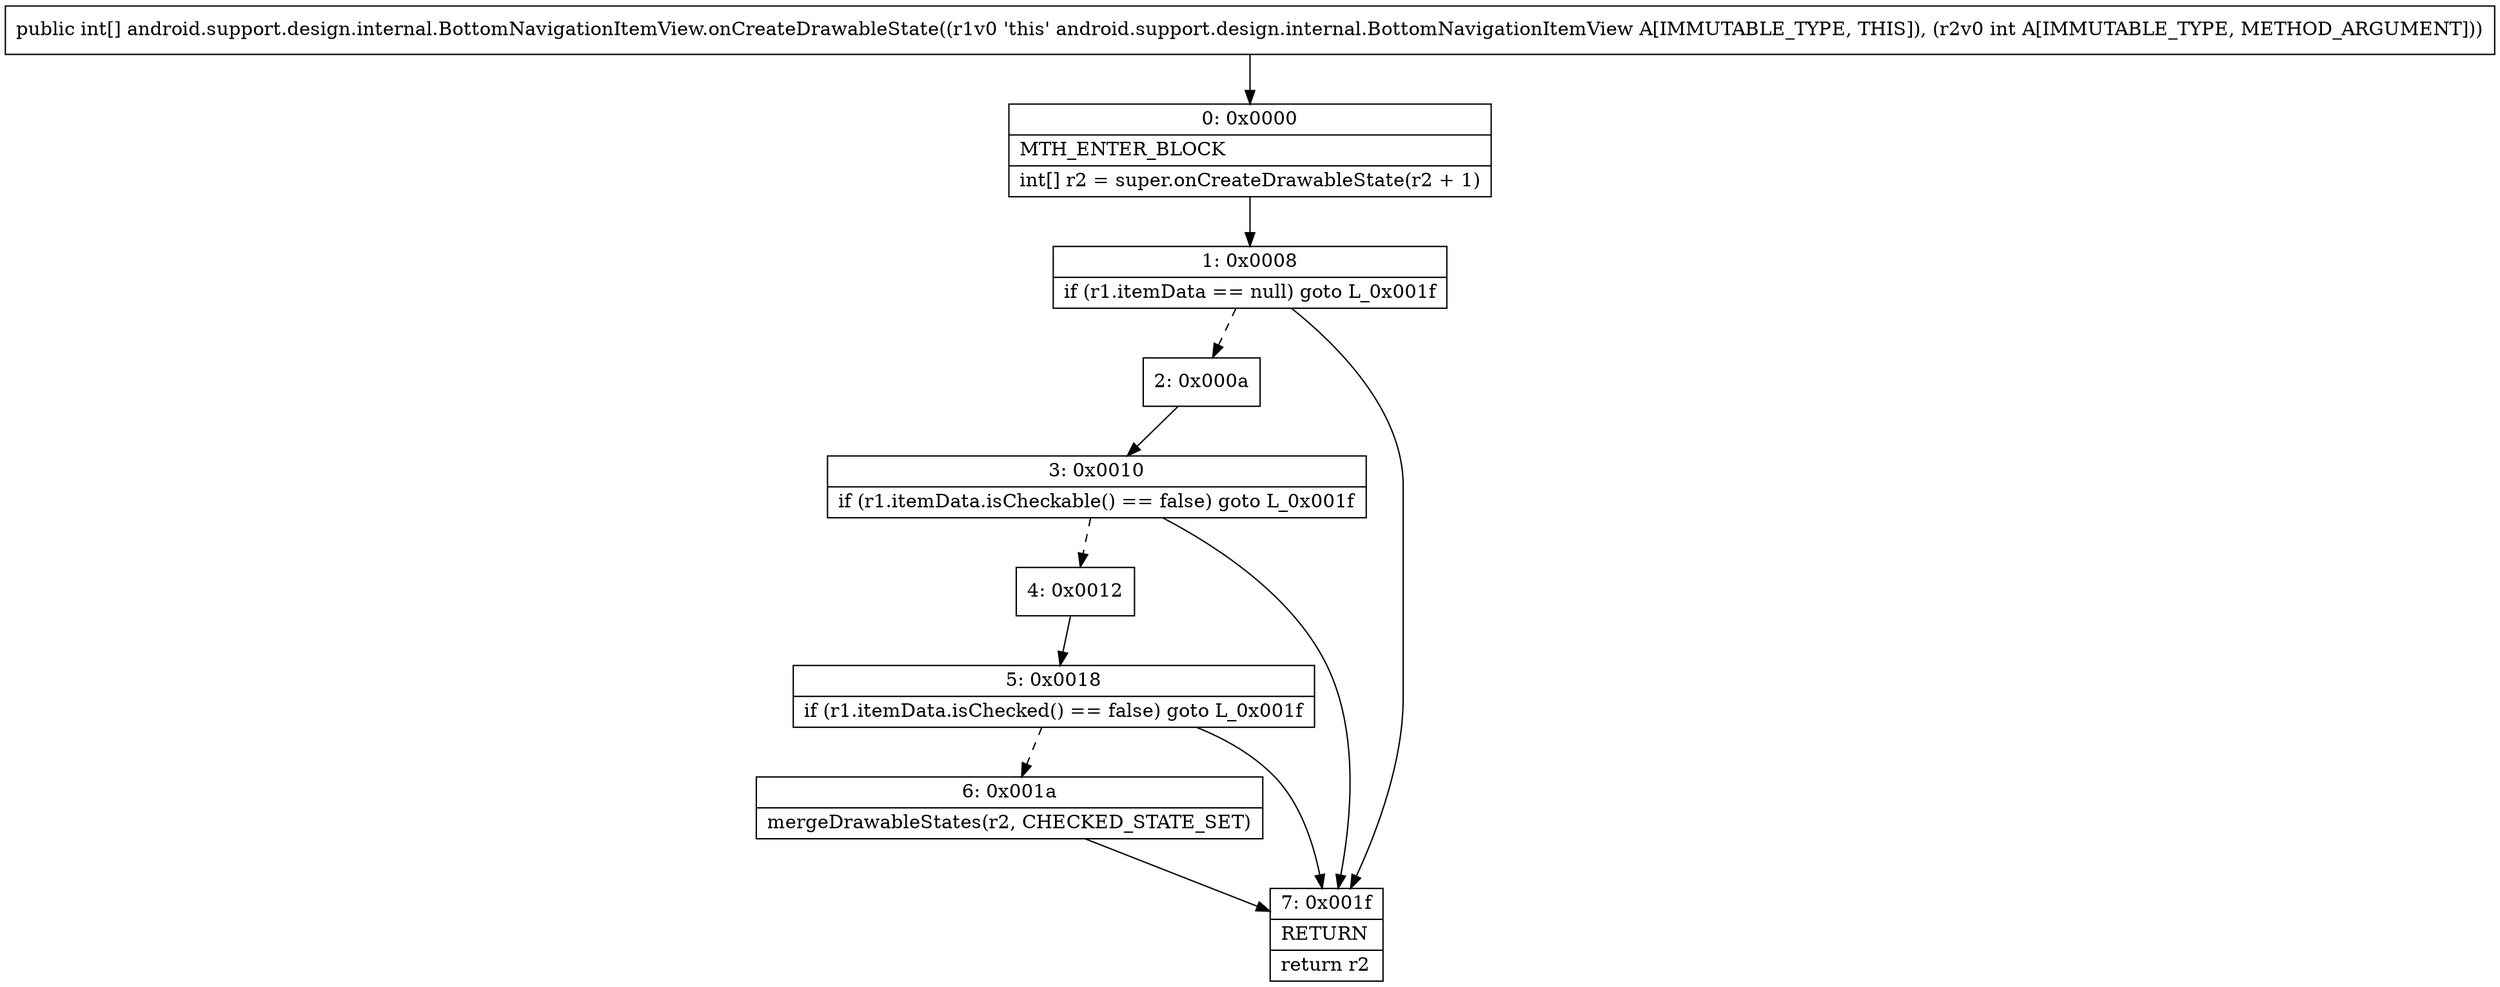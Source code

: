 digraph "CFG forandroid.support.design.internal.BottomNavigationItemView.onCreateDrawableState(I)[I" {
Node_0 [shape=record,label="{0\:\ 0x0000|MTH_ENTER_BLOCK\l|int[] r2 = super.onCreateDrawableState(r2 + 1)\l}"];
Node_1 [shape=record,label="{1\:\ 0x0008|if (r1.itemData == null) goto L_0x001f\l}"];
Node_2 [shape=record,label="{2\:\ 0x000a}"];
Node_3 [shape=record,label="{3\:\ 0x0010|if (r1.itemData.isCheckable() == false) goto L_0x001f\l}"];
Node_4 [shape=record,label="{4\:\ 0x0012}"];
Node_5 [shape=record,label="{5\:\ 0x0018|if (r1.itemData.isChecked() == false) goto L_0x001f\l}"];
Node_6 [shape=record,label="{6\:\ 0x001a|mergeDrawableStates(r2, CHECKED_STATE_SET)\l}"];
Node_7 [shape=record,label="{7\:\ 0x001f|RETURN\l|return r2\l}"];
MethodNode[shape=record,label="{public int[] android.support.design.internal.BottomNavigationItemView.onCreateDrawableState((r1v0 'this' android.support.design.internal.BottomNavigationItemView A[IMMUTABLE_TYPE, THIS]), (r2v0 int A[IMMUTABLE_TYPE, METHOD_ARGUMENT])) }"];
MethodNode -> Node_0;
Node_0 -> Node_1;
Node_1 -> Node_2[style=dashed];
Node_1 -> Node_7;
Node_2 -> Node_3;
Node_3 -> Node_4[style=dashed];
Node_3 -> Node_7;
Node_4 -> Node_5;
Node_5 -> Node_6[style=dashed];
Node_5 -> Node_7;
Node_6 -> Node_7;
}

